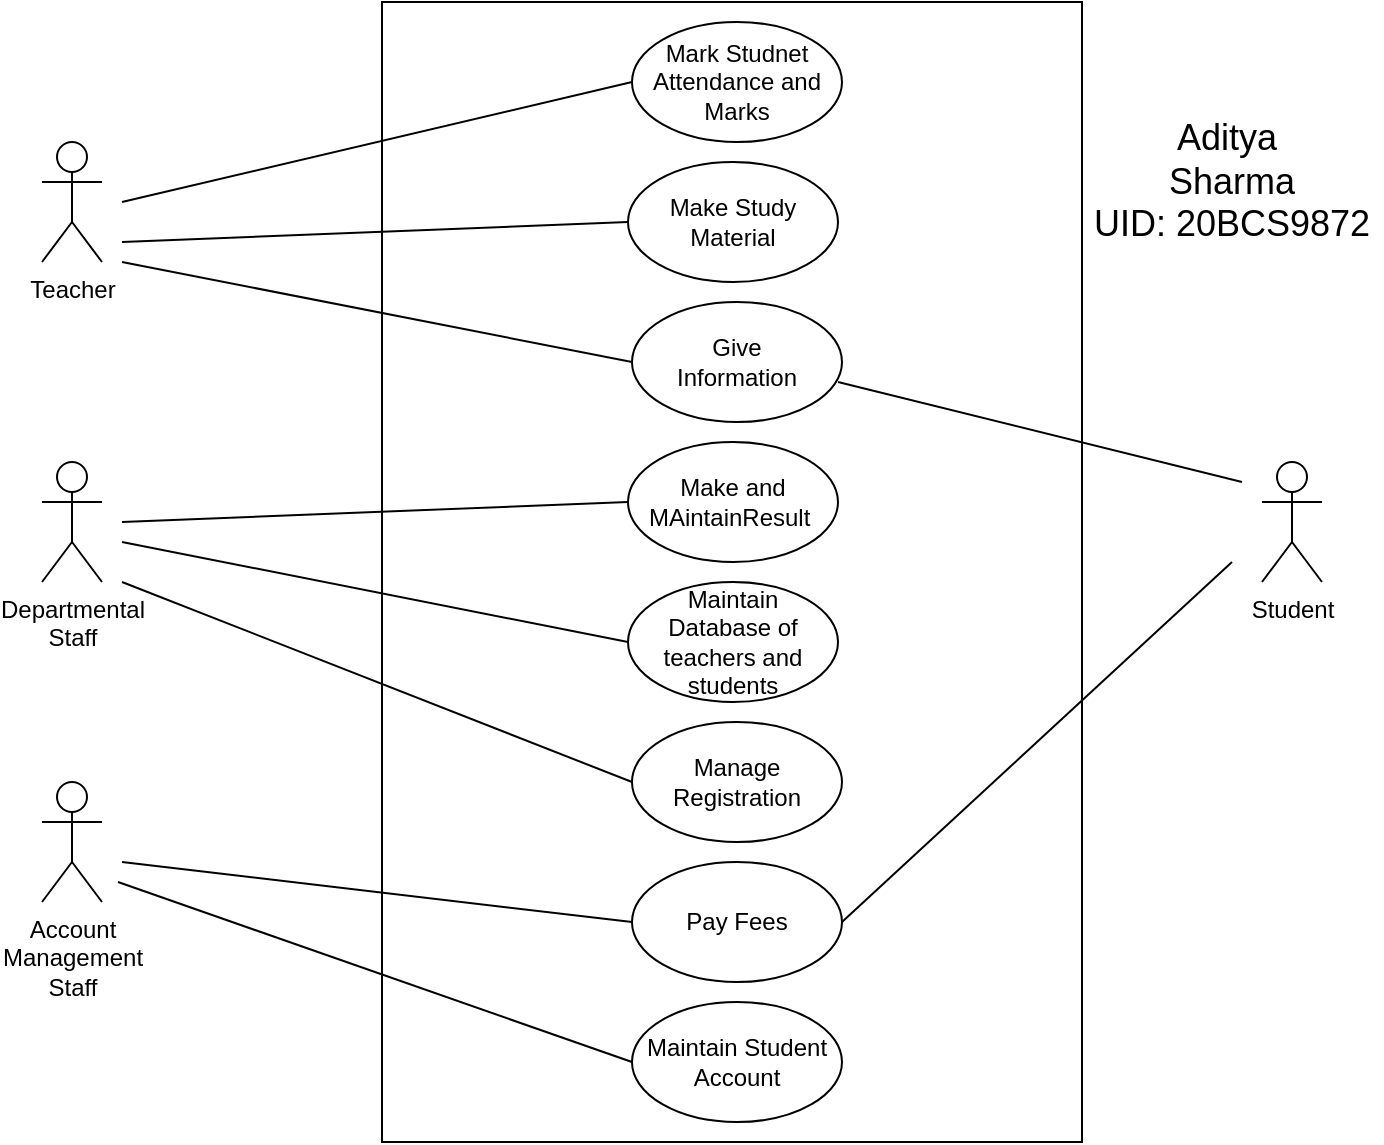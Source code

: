 <mxfile version="18.0.2" type="github">
  <diagram id="G9MN2iTjArbfb_0_WIww" name="Page-1">
    <mxGraphModel dx="1153" dy="599" grid="1" gridSize="10" guides="1" tooltips="1" connect="1" arrows="1" fold="1" page="1" pageScale="1" pageWidth="850" pageHeight="1100" math="0" shadow="0">
      <root>
        <mxCell id="0" />
        <mxCell id="1" parent="0" />
        <mxCell id="qzMvyXJ3kqfOXexccfyW-1" value="" style="rounded=0;whiteSpace=wrap;html=1;" vertex="1" parent="1">
          <mxGeometry x="250" width="350" height="570" as="geometry" />
        </mxCell>
        <mxCell id="qzMvyXJ3kqfOXexccfyW-2" value="Mark Studnet Attendance and Marks" style="ellipse;whiteSpace=wrap;html=1;align=center;" vertex="1" parent="1">
          <mxGeometry x="375" y="10" width="105" height="60" as="geometry" />
        </mxCell>
        <mxCell id="qzMvyXJ3kqfOXexccfyW-3" value="Teacher" style="shape=umlActor;verticalLabelPosition=bottom;verticalAlign=top;html=1;" vertex="1" parent="1">
          <mxGeometry x="80" y="70" width="30" height="60" as="geometry" />
        </mxCell>
        <mxCell id="qzMvyXJ3kqfOXexccfyW-4" value="Departmental &lt;br&gt;Staff" style="shape=umlActor;verticalLabelPosition=bottom;verticalAlign=top;html=1;" vertex="1" parent="1">
          <mxGeometry x="80" y="230" width="30" height="60" as="geometry" />
        </mxCell>
        <mxCell id="qzMvyXJ3kqfOXexccfyW-5" value="Student" style="shape=umlActor;verticalLabelPosition=bottom;verticalAlign=top;html=1;" vertex="1" parent="1">
          <mxGeometry x="690" y="230" width="30" height="60" as="geometry" />
        </mxCell>
        <mxCell id="qzMvyXJ3kqfOXexccfyW-7" value="Make Study Material&lt;span style=&quot;color: rgba(0, 0, 0, 0); font-family: monospace; font-size: 0px; text-align: start;&quot;&gt;%3CmxGraphModel%3E%3Croot%3E%3CmxCell%20id%3D%220%22%2F%3E%3CmxCell%20id%3D%221%22%20parent%3D%220%22%2F%3E%3CmxCell%20id%3D%222%22%20value%3D%22Mark%20Studnet%20Attendance%20and%20Marks%22%20style%3D%22ellipse%3BwhiteSpace%3Dwrap%3Bhtml%3D1%3Balign%3Dcenter%3B%22%20vertex%3D%221%22%20parent%3D%221%22%3E%3CmxGeometry%20x%3D%22375%22%20y%3D%2210%22%20width%3D%22105%22%20height%3D%2260%22%20as%3D%22geometry%22%2F%3E%3C%2FmxCell%3E%3C%2Froot%3E%3C%2FmxGraphModel%3E&lt;/span&gt;" style="ellipse;whiteSpace=wrap;html=1;align=center;" vertex="1" parent="1">
          <mxGeometry x="373" y="80" width="105" height="60" as="geometry" />
        </mxCell>
        <mxCell id="qzMvyXJ3kqfOXexccfyW-8" value="Give&lt;span style=&quot;color: rgba(0, 0, 0, 0); font-family: monospace; font-size: 0px; text-align: start;&quot;&gt;%3CmxGraphModel%3E%3Croot%3E%3CmxCell%20id%3D%220%22%2F%3E%3CmxCell%20id%3D%221%22%20parent%3D%220%22%2F%3E%3CmxCell%20id%3D%222%22%20value%3D%22Make%20Study%20Material%26lt%3Bspan%20style%3D%26quot%3Bcolor%3A%20rgba(0%2C%200%2C%200%2C%200)%3B%20font-family%3A%20monospace%3B%20font-size%3A%200px%3B%20text-align%3A%20start%3B%26quot%3B%26gt%3B%253CmxGraphModel%253E%253Croot%253E%253CmxCell%2520id%253D%25220%2522%252F%253E%253CmxCell%2520id%253D%25221%2522%2520parent%253D%25220%2522%252F%253E%253CmxCell%2520id%253D%25222%2522%2520value%253D%2522Mark%2520Studnet%2520Attendance%2520and%2520Marks%2522%2520style%253D%2522ellipse%253BwhiteSpace%253Dwrap%253Bhtml%253D1%253Balign%253Dcenter%253B%2522%2520vertex%253D%25221%2522%2520parent%253D%25221%2522%253E%253CmxGeometry%2520x%253D%2522375%2522%2520y%253D%252210%2522%2520width%253D%2522105%2522%2520height%253D%252260%2522%2520as%253D%2522geometry%2522%252F%253E%253C%252FmxCell%253E%253C%252Froot%253E%253C%252FmxGraphModel%253E%26lt%3B%2Fspan%26gt%3B%22%20style%3D%22ellipse%3BwhiteSpace%3Dwrap%3Bhtml%3D1%3Balign%3Dcenter%3B%22%20vertex%3D%221%22%20parent%3D%221%22%3E%3CmxGeometry%20x%3D%22373%22%20y%3D%2280%22%20width%3D%22105%22%20height%3D%2260%22%20as%3D%22geometry%22%2F%3E%3C%2FmxCell%3E%3C%2Froot%3E%3C%2FmxGraphModel%3E&lt;/span&gt;&lt;br&gt;Information" style="ellipse;whiteSpace=wrap;html=1;align=center;" vertex="1" parent="1">
          <mxGeometry x="375" y="150" width="105" height="60" as="geometry" />
        </mxCell>
        <mxCell id="qzMvyXJ3kqfOXexccfyW-11" value="Account &lt;br&gt;Management&lt;br&gt;Staff" style="shape=umlActor;verticalLabelPosition=bottom;verticalAlign=top;html=1;" vertex="1" parent="1">
          <mxGeometry x="80" y="390" width="30" height="60" as="geometry" />
        </mxCell>
        <mxCell id="qzMvyXJ3kqfOXexccfyW-12" value="Manage Registration" style="ellipse;whiteSpace=wrap;html=1;align=center;" vertex="1" parent="1">
          <mxGeometry x="375" y="360" width="105" height="60" as="geometry" />
        </mxCell>
        <mxCell id="qzMvyXJ3kqfOXexccfyW-13" value="Pay Fees" style="ellipse;whiteSpace=wrap;html=1;align=center;" vertex="1" parent="1">
          <mxGeometry x="375" y="430" width="105" height="60" as="geometry" />
        </mxCell>
        <mxCell id="qzMvyXJ3kqfOXexccfyW-15" value="Make and MAintainResult&amp;nbsp;" style="ellipse;whiteSpace=wrap;html=1;align=center;" vertex="1" parent="1">
          <mxGeometry x="373" y="220" width="105" height="60" as="geometry" />
        </mxCell>
        <mxCell id="qzMvyXJ3kqfOXexccfyW-16" value="Maintain &lt;br&gt;Database of teachers and students" style="ellipse;whiteSpace=wrap;html=1;align=center;" vertex="1" parent="1">
          <mxGeometry x="373" y="290" width="105" height="60" as="geometry" />
        </mxCell>
        <mxCell id="qzMvyXJ3kqfOXexccfyW-18" value="Maintain Student Account" style="ellipse;whiteSpace=wrap;html=1;align=center;" vertex="1" parent="1">
          <mxGeometry x="375" y="500" width="105" height="60" as="geometry" />
        </mxCell>
        <mxCell id="qzMvyXJ3kqfOXexccfyW-20" value="" style="endArrow=none;html=1;rounded=0;entryX=0;entryY=0.5;entryDx=0;entryDy=0;" edge="1" parent="1" target="qzMvyXJ3kqfOXexccfyW-2">
          <mxGeometry width="50" height="50" relative="1" as="geometry">
            <mxPoint x="120" y="100" as="sourcePoint" />
            <mxPoint x="170" y="50" as="targetPoint" />
          </mxGeometry>
        </mxCell>
        <mxCell id="qzMvyXJ3kqfOXexccfyW-21" value="" style="endArrow=none;html=1;rounded=0;entryX=0;entryY=0.5;entryDx=0;entryDy=0;" edge="1" parent="1" target="qzMvyXJ3kqfOXexccfyW-7">
          <mxGeometry width="50" height="50" relative="1" as="geometry">
            <mxPoint x="120" y="120" as="sourcePoint" />
            <mxPoint x="385.0" y="50" as="targetPoint" />
          </mxGeometry>
        </mxCell>
        <mxCell id="qzMvyXJ3kqfOXexccfyW-22" value="" style="endArrow=none;html=1;rounded=0;entryX=0;entryY=0.5;entryDx=0;entryDy=0;" edge="1" parent="1" target="qzMvyXJ3kqfOXexccfyW-8">
          <mxGeometry width="50" height="50" relative="1" as="geometry">
            <mxPoint x="120" y="130" as="sourcePoint" />
            <mxPoint x="383" y="120" as="targetPoint" />
          </mxGeometry>
        </mxCell>
        <mxCell id="qzMvyXJ3kqfOXexccfyW-23" value="" style="endArrow=none;html=1;rounded=0;" edge="1" parent="1">
          <mxGeometry width="50" height="50" relative="1" as="geometry">
            <mxPoint x="478" y="190" as="sourcePoint" />
            <mxPoint x="680" y="240" as="targetPoint" />
          </mxGeometry>
        </mxCell>
        <mxCell id="qzMvyXJ3kqfOXexccfyW-24" value="" style="endArrow=none;html=1;rounded=0;entryX=0;entryY=0.5;entryDx=0;entryDy=0;" edge="1" parent="1" target="qzMvyXJ3kqfOXexccfyW-15">
          <mxGeometry width="50" height="50" relative="1" as="geometry">
            <mxPoint x="120" y="260" as="sourcePoint" />
            <mxPoint x="355.0" y="320" as="targetPoint" />
          </mxGeometry>
        </mxCell>
        <mxCell id="qzMvyXJ3kqfOXexccfyW-25" value="" style="endArrow=none;html=1;rounded=0;entryX=0;entryY=0.5;entryDx=0;entryDy=0;" edge="1" parent="1" target="qzMvyXJ3kqfOXexccfyW-16">
          <mxGeometry width="50" height="50" relative="1" as="geometry">
            <mxPoint x="120" y="270" as="sourcePoint" />
            <mxPoint x="355.0" y="330" as="targetPoint" />
          </mxGeometry>
        </mxCell>
        <mxCell id="qzMvyXJ3kqfOXexccfyW-26" value="" style="endArrow=none;html=1;rounded=0;entryX=0;entryY=0.5;entryDx=0;entryDy=0;" edge="1" parent="1" target="qzMvyXJ3kqfOXexccfyW-12">
          <mxGeometry width="50" height="50" relative="1" as="geometry">
            <mxPoint x="120" y="290" as="sourcePoint" />
            <mxPoint x="355.0" y="350" as="targetPoint" />
          </mxGeometry>
        </mxCell>
        <mxCell id="qzMvyXJ3kqfOXexccfyW-27" value="" style="endArrow=none;html=1;rounded=0;entryX=0;entryY=0.5;entryDx=0;entryDy=0;exitX=1;exitY=0.5;exitDx=0;exitDy=0;" edge="1" parent="1" source="qzMvyXJ3kqfOXexccfyW-13">
          <mxGeometry width="50" height="50" relative="1" as="geometry">
            <mxPoint x="440" y="220" as="sourcePoint" />
            <mxPoint x="675.0" y="280" as="targetPoint" />
          </mxGeometry>
        </mxCell>
        <mxCell id="qzMvyXJ3kqfOXexccfyW-28" value="" style="endArrow=none;html=1;rounded=0;entryX=0;entryY=0.5;entryDx=0;entryDy=0;" edge="1" parent="1" target="qzMvyXJ3kqfOXexccfyW-13">
          <mxGeometry width="50" height="50" relative="1" as="geometry">
            <mxPoint x="120" y="430" as="sourcePoint" />
            <mxPoint x="170" y="380" as="targetPoint" />
          </mxGeometry>
        </mxCell>
        <mxCell id="qzMvyXJ3kqfOXexccfyW-29" value="" style="endArrow=none;html=1;rounded=0;entryX=0;entryY=0.5;entryDx=0;entryDy=0;" edge="1" parent="1" target="qzMvyXJ3kqfOXexccfyW-18">
          <mxGeometry width="50" height="50" relative="1" as="geometry">
            <mxPoint x="118" y="440" as="sourcePoint" />
            <mxPoint x="373.0" y="470" as="targetPoint" />
          </mxGeometry>
        </mxCell>
        <mxCell id="qzMvyXJ3kqfOXexccfyW-30" value="Aditya&amp;nbsp;&lt;br style=&quot;font-size: 18px;&quot;&gt;Sharma&lt;br style=&quot;font-size: 18px;&quot;&gt;UID: 20BCS9872" style="text;html=1;strokeColor=none;fillColor=none;align=center;verticalAlign=middle;whiteSpace=wrap;rounded=0;fontSize=18;" vertex="1" parent="1">
          <mxGeometry x="600" y="40" width="150" height="100" as="geometry" />
        </mxCell>
      </root>
    </mxGraphModel>
  </diagram>
</mxfile>
